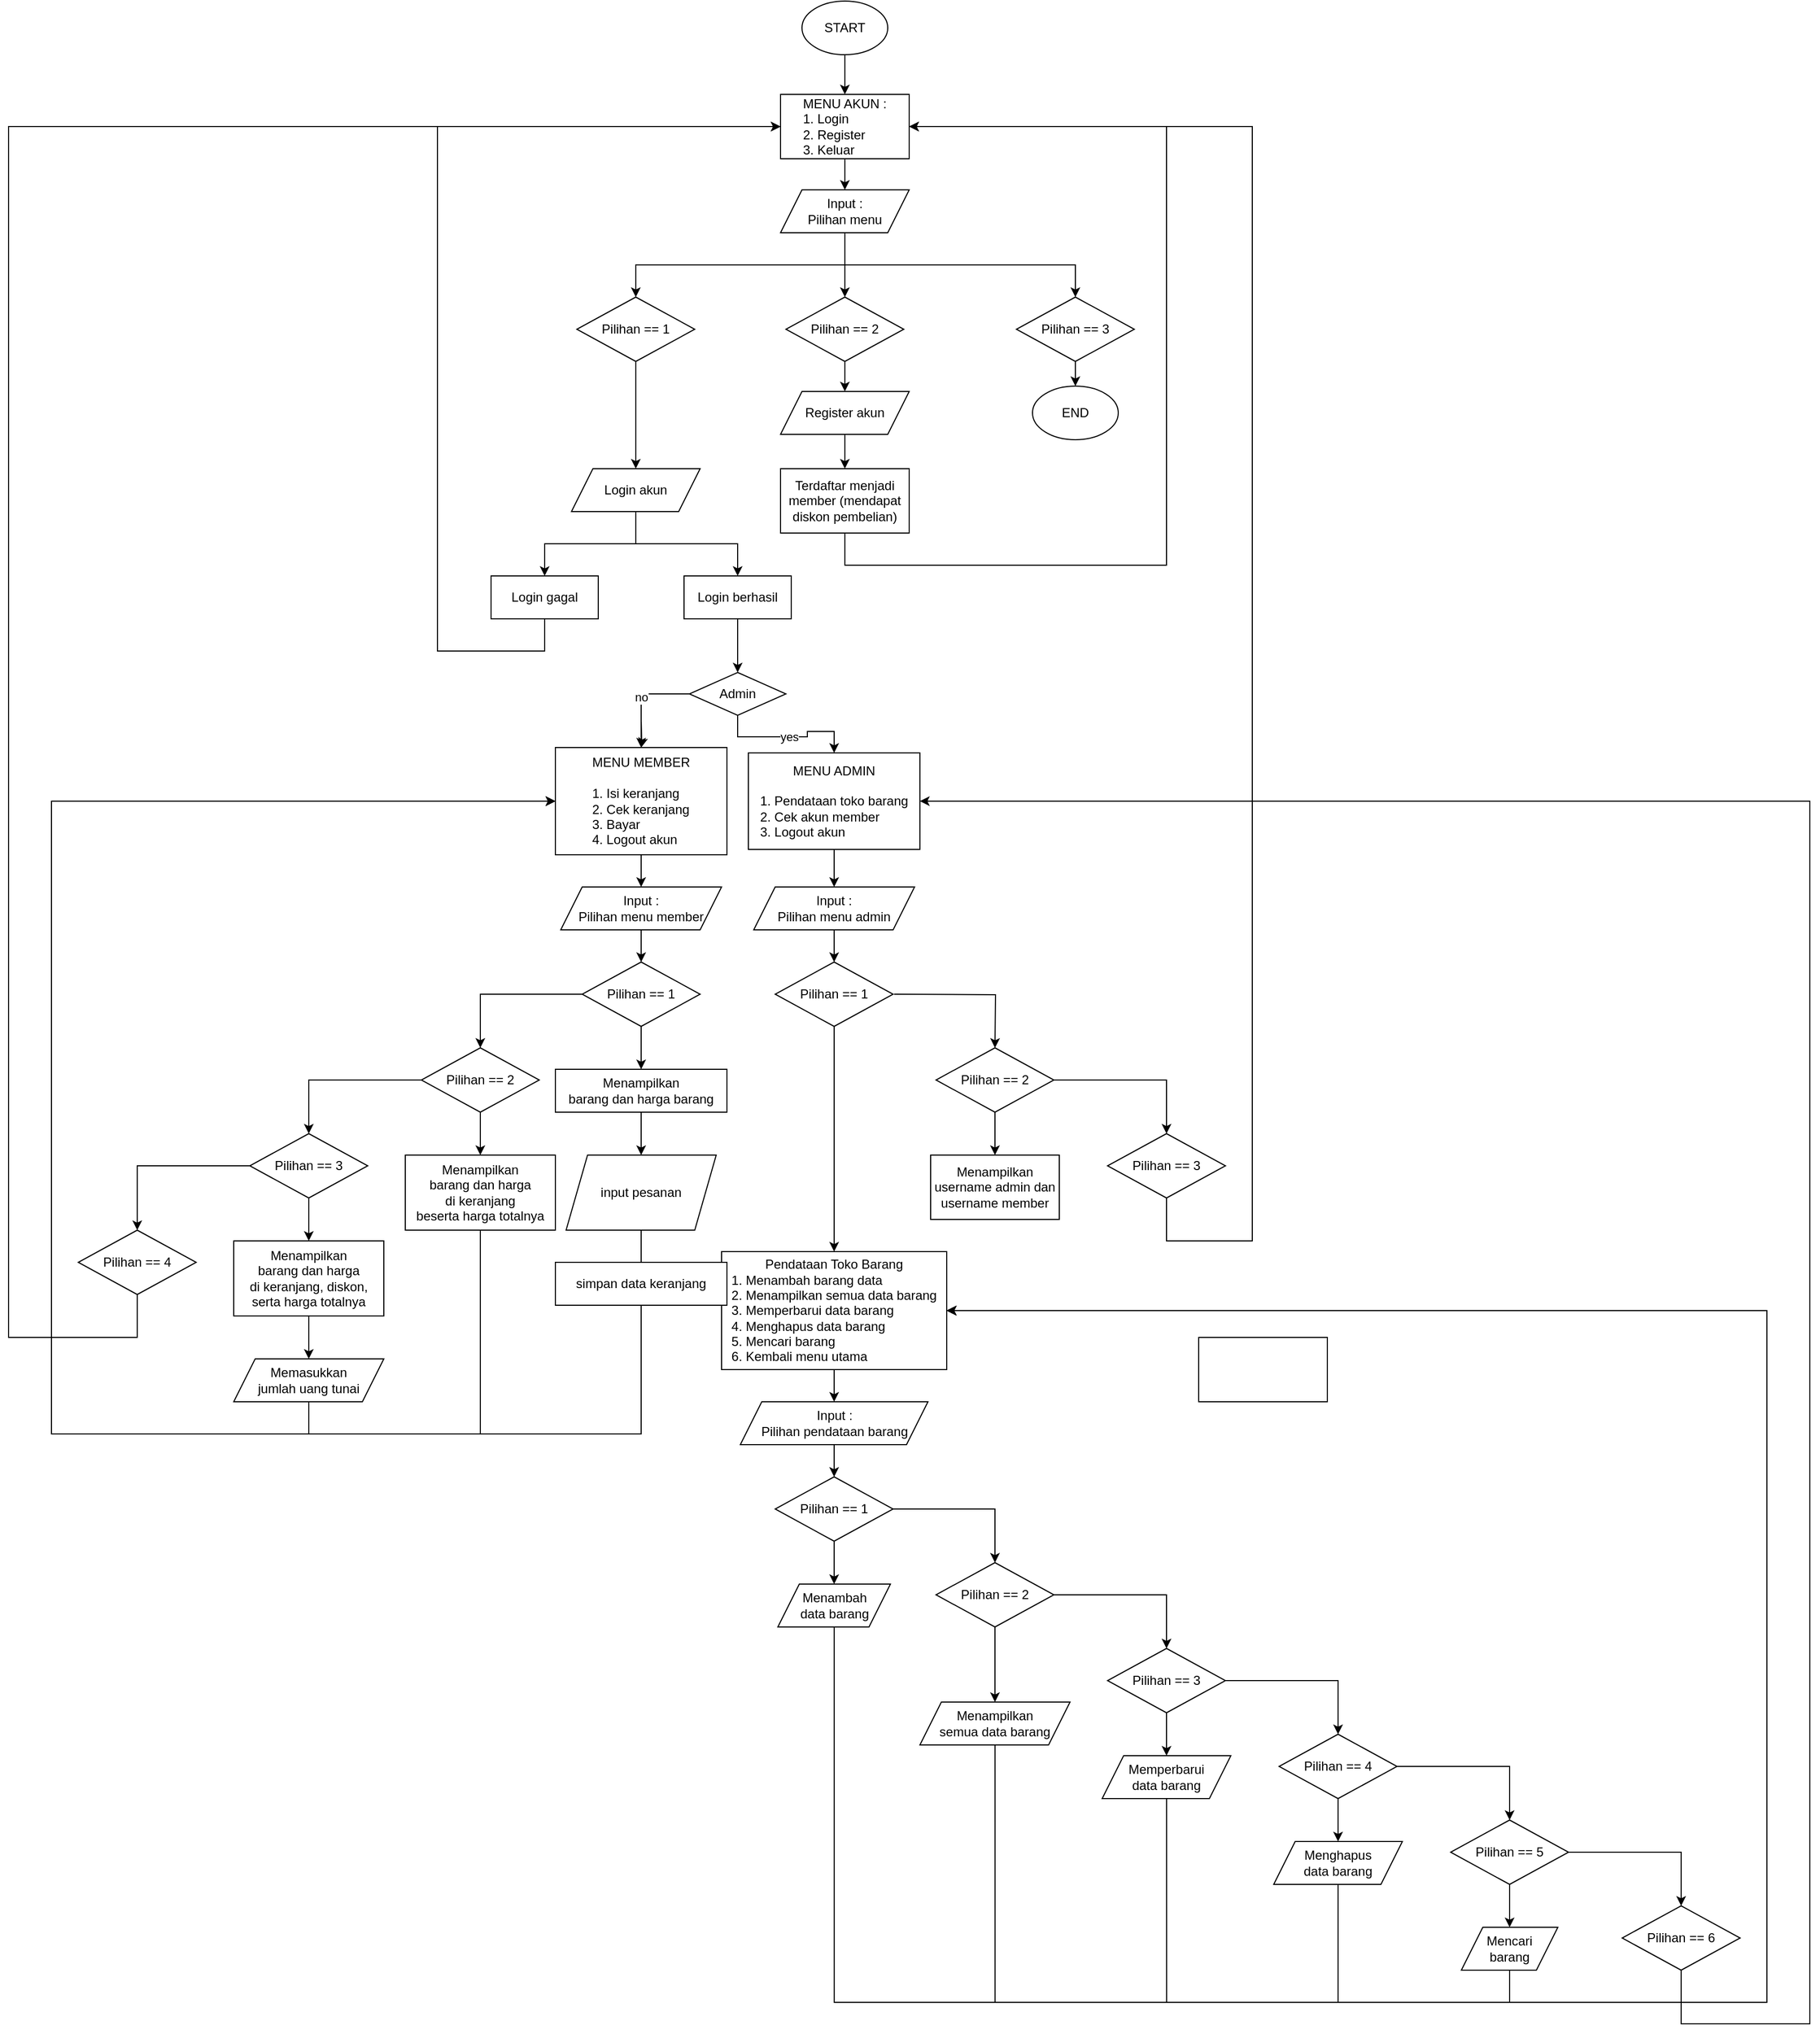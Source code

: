 <mxfile version="22.0.3" type="device" pages="3">
  <diagram name="Page-1" id="f-7J6mhYz3rcMPR04nk1">
    <mxGraphModel dx="2066" dy="712" grid="1" gridSize="10" guides="1" tooltips="1" connect="1" arrows="1" fold="1" page="1" pageScale="1" pageWidth="850" pageHeight="1100" math="0" shadow="0">
      <root>
        <mxCell id="0" />
        <mxCell id="1" parent="0" />
        <mxCell id="W7QmkEhapom0litP195f-4" style="edgeStyle=orthogonalEdgeStyle;rounded=0;orthogonalLoop=1;jettySize=auto;html=1;entryX=0.5;entryY=0;entryDx=0;entryDy=0;" parent="1" source="W7QmkEhapom0litP195f-2" target="W7QmkEhapom0litP195f-3" edge="1">
          <mxGeometry relative="1" as="geometry" />
        </mxCell>
        <mxCell id="W7QmkEhapom0litP195f-2" value="START" style="ellipse;whiteSpace=wrap;html=1;" parent="1" vertex="1">
          <mxGeometry x="380" y="34" width="80" height="50" as="geometry" />
        </mxCell>
        <mxCell id="W7QmkEhapom0litP195f-6" value="" style="edgeStyle=orthogonalEdgeStyle;rounded=0;orthogonalLoop=1;jettySize=auto;html=1;" parent="1" source="W7QmkEhapom0litP195f-3" target="W7QmkEhapom0litP195f-5" edge="1">
          <mxGeometry relative="1" as="geometry" />
        </mxCell>
        <mxCell id="W7QmkEhapom0litP195f-3" value="&lt;div style=&quot;text-align: left;&quot;&gt;&lt;span style=&quot;background-color: initial;&quot;&gt;MENU AKUN :&lt;/span&gt;&lt;/div&gt;&lt;div style=&quot;text-align: left;&quot;&gt;&lt;span style=&quot;background-color: initial;&quot;&gt;1. Login&lt;/span&gt;&lt;/div&gt;&lt;div style=&quot;text-align: left;&quot;&gt;&lt;span style=&quot;background-color: initial;&quot;&gt;2. Register&lt;/span&gt;&lt;/div&gt;&lt;div style=&quot;text-align: left;&quot;&gt;&lt;span style=&quot;background-color: initial;&quot;&gt;3. Keluar&lt;/span&gt;&lt;/div&gt;" style="rounded=0;whiteSpace=wrap;html=1;" parent="1" vertex="1">
          <mxGeometry x="360" y="121" width="120" height="60" as="geometry" />
        </mxCell>
        <mxCell id="W7QmkEhapom0litP195f-11" style="edgeStyle=orthogonalEdgeStyle;rounded=0;orthogonalLoop=1;jettySize=auto;html=1;" parent="1" source="W7QmkEhapom0litP195f-5" target="W7QmkEhapom0litP195f-7" edge="1">
          <mxGeometry relative="1" as="geometry">
            <Array as="points">
              <mxPoint x="420" y="280" />
              <mxPoint x="225" y="280" />
            </Array>
          </mxGeometry>
        </mxCell>
        <mxCell id="W7QmkEhapom0litP195f-75" style="edgeStyle=orthogonalEdgeStyle;rounded=0;orthogonalLoop=1;jettySize=auto;html=1;entryX=0.5;entryY=0;entryDx=0;entryDy=0;" parent="1" source="W7QmkEhapom0litP195f-5" target="W7QmkEhapom0litP195f-8" edge="1">
          <mxGeometry relative="1" as="geometry">
            <Array as="points">
              <mxPoint x="420" y="280" />
              <mxPoint x="635" y="280" />
            </Array>
          </mxGeometry>
        </mxCell>
        <mxCell id="dRb7g3J8Dq7e4_GUnEJl-1" style="edgeStyle=orthogonalEdgeStyle;rounded=0;orthogonalLoop=1;jettySize=auto;html=1;entryX=0.5;entryY=0;entryDx=0;entryDy=0;" parent="1" source="W7QmkEhapom0litP195f-5" target="W7QmkEhapom0litP195f-9" edge="1">
          <mxGeometry relative="1" as="geometry" />
        </mxCell>
        <mxCell id="W7QmkEhapom0litP195f-5" value="Input :&lt;br&gt;Pilihan menu" style="shape=parallelogram;perimeter=parallelogramPerimeter;whiteSpace=wrap;html=1;fixedSize=1;" parent="1" vertex="1">
          <mxGeometry x="360" y="210" width="120" height="40" as="geometry" />
        </mxCell>
        <mxCell id="W7QmkEhapom0litP195f-20" value="" style="edgeStyle=orthogonalEdgeStyle;rounded=0;orthogonalLoop=1;jettySize=auto;html=1;" parent="1" source="W7QmkEhapom0litP195f-7" target="W7QmkEhapom0litP195f-19" edge="1">
          <mxGeometry relative="1" as="geometry" />
        </mxCell>
        <mxCell id="W7QmkEhapom0litP195f-7" value="Pilihan == 1" style="rhombus;whiteSpace=wrap;html=1;" parent="1" vertex="1">
          <mxGeometry x="170" y="310" width="110" height="60" as="geometry" />
        </mxCell>
        <mxCell id="W7QmkEhapom0litP195f-14" value="" style="edgeStyle=orthogonalEdgeStyle;rounded=0;orthogonalLoop=1;jettySize=auto;html=1;" parent="1" source="W7QmkEhapom0litP195f-8" target="W7QmkEhapom0litP195f-13" edge="1">
          <mxGeometry relative="1" as="geometry" />
        </mxCell>
        <mxCell id="W7QmkEhapom0litP195f-8" value="Pilihan == 3" style="rhombus;whiteSpace=wrap;html=1;" parent="1" vertex="1">
          <mxGeometry x="580" y="310" width="110" height="60" as="geometry" />
        </mxCell>
        <mxCell id="W7QmkEhapom0litP195f-17" value="" style="edgeStyle=orthogonalEdgeStyle;rounded=0;orthogonalLoop=1;jettySize=auto;html=1;" parent="1" source="W7QmkEhapom0litP195f-9" target="W7QmkEhapom0litP195f-16" edge="1">
          <mxGeometry relative="1" as="geometry" />
        </mxCell>
        <mxCell id="W7QmkEhapom0litP195f-9" value="Pilihan == 2" style="rhombus;whiteSpace=wrap;html=1;" parent="1" vertex="1">
          <mxGeometry x="365" y="310" width="110" height="60" as="geometry" />
        </mxCell>
        <mxCell id="W7QmkEhapom0litP195f-13" value="END" style="ellipse;whiteSpace=wrap;html=1;" parent="1" vertex="1">
          <mxGeometry x="595" y="393" width="80" height="50" as="geometry" />
        </mxCell>
        <mxCell id="W7QmkEhapom0litP195f-41" value="" style="edgeStyle=orthogonalEdgeStyle;rounded=0;orthogonalLoop=1;jettySize=auto;html=1;" parent="1" source="W7QmkEhapom0litP195f-16" target="W7QmkEhapom0litP195f-40" edge="1">
          <mxGeometry relative="1" as="geometry" />
        </mxCell>
        <mxCell id="W7QmkEhapom0litP195f-16" value="Register akun" style="shape=parallelogram;perimeter=parallelogramPerimeter;whiteSpace=wrap;html=1;fixedSize=1;" parent="1" vertex="1">
          <mxGeometry x="360" y="398" width="120" height="40" as="geometry" />
        </mxCell>
        <mxCell id="W7QmkEhapom0litP195f-43" style="edgeStyle=orthogonalEdgeStyle;rounded=0;orthogonalLoop=1;jettySize=auto;html=1;" parent="1" source="W7QmkEhapom0litP195f-19" target="W7QmkEhapom0litP195f-21" edge="1">
          <mxGeometry relative="1" as="geometry" />
        </mxCell>
        <mxCell id="W7QmkEhapom0litP195f-44" style="edgeStyle=orthogonalEdgeStyle;rounded=0;orthogonalLoop=1;jettySize=auto;html=1;" parent="1" source="W7QmkEhapom0litP195f-19" target="W7QmkEhapom0litP195f-22" edge="1">
          <mxGeometry relative="1" as="geometry" />
        </mxCell>
        <mxCell id="W7QmkEhapom0litP195f-19" value="Login akun" style="shape=parallelogram;perimeter=parallelogramPerimeter;whiteSpace=wrap;html=1;fixedSize=1;" parent="1" vertex="1">
          <mxGeometry x="165" y="470" width="120" height="40" as="geometry" />
        </mxCell>
        <mxCell id="W7QmkEhapom0litP195f-25" style="edgeStyle=orthogonalEdgeStyle;rounded=0;orthogonalLoop=1;jettySize=auto;html=1;entryX=0;entryY=0.5;entryDx=0;entryDy=0;" parent="1" source="W7QmkEhapom0litP195f-21" target="W7QmkEhapom0litP195f-3" edge="1">
          <mxGeometry relative="1" as="geometry">
            <Array as="points">
              <mxPoint x="140" y="640" />
              <mxPoint x="40" y="640" />
              <mxPoint x="40" y="151" />
            </Array>
          </mxGeometry>
        </mxCell>
        <mxCell id="W7QmkEhapom0litP195f-21" value="Login gagal" style="rounded=0;whiteSpace=wrap;html=1;" parent="1" vertex="1">
          <mxGeometry x="90" y="570" width="100" height="40" as="geometry" />
        </mxCell>
        <mxCell id="W7QmkEhapom0litP195f-46" style="edgeStyle=orthogonalEdgeStyle;rounded=0;orthogonalLoop=1;jettySize=auto;html=1;entryX=0.5;entryY=0;entryDx=0;entryDy=0;" parent="1" source="W7QmkEhapom0litP195f-22" target="W7QmkEhapom0litP195f-29" edge="1">
          <mxGeometry relative="1" as="geometry" />
        </mxCell>
        <mxCell id="W7QmkEhapom0litP195f-22" value="Login berhasil" style="rounded=0;whiteSpace=wrap;html=1;" parent="1" vertex="1">
          <mxGeometry x="270" y="570" width="100" height="40" as="geometry" />
        </mxCell>
        <mxCell id="W7QmkEhapom0litP195f-37" value="" style="edgeStyle=orthogonalEdgeStyle;rounded=0;orthogonalLoop=1;jettySize=auto;html=1;" parent="1" target="W7QmkEhapom0litP195f-36" edge="1">
          <mxGeometry relative="1" as="geometry">
            <mxPoint x="230.067" y="705.97" as="sourcePoint" />
          </mxGeometry>
        </mxCell>
        <mxCell id="W7QmkEhapom0litP195f-35" value="yes" style="edgeStyle=orthogonalEdgeStyle;rounded=0;orthogonalLoop=1;jettySize=auto;html=1;" parent="1" source="W7QmkEhapom0litP195f-29" target="W7QmkEhapom0litP195f-32" edge="1">
          <mxGeometry relative="1" as="geometry" />
        </mxCell>
        <mxCell id="8TwPH4eCaJOrYYqeKBdR-1" value="no" style="edgeStyle=orthogonalEdgeStyle;rounded=0;orthogonalLoop=1;jettySize=auto;html=1;exitX=0;exitY=0.5;exitDx=0;exitDy=0;entryX=0.5;entryY=0;entryDx=0;entryDy=0;" edge="1" parent="1" source="W7QmkEhapom0litP195f-29" target="W7QmkEhapom0litP195f-36">
          <mxGeometry relative="1" as="geometry" />
        </mxCell>
        <mxCell id="W7QmkEhapom0litP195f-29" value="Admin" style="rhombus;whiteSpace=wrap;html=1;" parent="1" vertex="1">
          <mxGeometry x="275" y="660" width="90" height="40" as="geometry" />
        </mxCell>
        <mxCell id="W7QmkEhapom0litP195f-50" value="" style="edgeStyle=orthogonalEdgeStyle;rounded=0;orthogonalLoop=1;jettySize=auto;html=1;" parent="1" source="W7QmkEhapom0litP195f-32" target="W7QmkEhapom0litP195f-49" edge="1">
          <mxGeometry relative="1" as="geometry" />
        </mxCell>
        <mxCell id="W7QmkEhapom0litP195f-32" value="&lt;div style=&quot;&quot;&gt;&lt;span style=&quot;background-color: initial;&quot;&gt;MENU ADMIN&lt;/span&gt;&lt;/div&gt;&lt;div style=&quot;&quot;&gt;&lt;span style=&quot;background-color: initial;&quot;&gt;&lt;br&gt;&lt;/span&gt;&lt;/div&gt;&lt;div style=&quot;text-align: left;&quot;&gt;&lt;span style=&quot;background-color: initial;&quot;&gt;1. Pendataan toko barang&lt;/span&gt;&lt;/div&gt;&lt;div style=&quot;text-align: left;&quot;&gt;&lt;span style=&quot;background-color: initial;&quot;&gt;2. Cek akun member&lt;/span&gt;&lt;/div&gt;&lt;div style=&quot;text-align: left;&quot;&gt;&lt;span style=&quot;background-color: initial;&quot;&gt;3. Logout akun&lt;/span&gt;&lt;/div&gt;" style="rounded=0;whiteSpace=wrap;html=1;align=center;" parent="1" vertex="1">
          <mxGeometry x="330" y="735" width="160" height="90" as="geometry" />
        </mxCell>
        <mxCell id="W7QmkEhapom0litP195f-52" value="" style="edgeStyle=orthogonalEdgeStyle;rounded=0;orthogonalLoop=1;jettySize=auto;html=1;" parent="1" source="W7QmkEhapom0litP195f-36" target="W7QmkEhapom0litP195f-51" edge="1">
          <mxGeometry relative="1" as="geometry" />
        </mxCell>
        <mxCell id="W7QmkEhapom0litP195f-36" value="&lt;div style=&quot;&quot;&gt;&lt;span style=&quot;background-color: initial;&quot;&gt;MENU MEMBER&lt;/span&gt;&lt;/div&gt;&lt;div style=&quot;&quot;&gt;&lt;span style=&quot;background-color: initial;&quot;&gt;&lt;br&gt;&lt;/span&gt;&lt;/div&gt;&lt;div style=&quot;text-align: left;&quot;&gt;&lt;span style=&quot;background-color: initial;&quot;&gt;1. Isi keranjang&lt;/span&gt;&lt;/div&gt;&lt;div style=&quot;text-align: left;&quot;&gt;&lt;span style=&quot;background-color: initial;&quot;&gt;2. Cek keranjang&lt;/span&gt;&lt;/div&gt;&lt;div style=&quot;text-align: left;&quot;&gt;&lt;span style=&quot;background-color: initial;&quot;&gt;3. Bayar&lt;/span&gt;&lt;/div&gt;&lt;div style=&quot;text-align: left;&quot;&gt;&lt;span style=&quot;background-color: initial;&quot;&gt;4. Logout akun&lt;/span&gt;&lt;/div&gt;" style="rounded=0;whiteSpace=wrap;html=1;align=center;" parent="1" vertex="1">
          <mxGeometry x="150" y="730" width="160" height="100" as="geometry" />
        </mxCell>
        <mxCell id="W7QmkEhapom0litP195f-42" style="edgeStyle=orthogonalEdgeStyle;rounded=0;orthogonalLoop=1;jettySize=auto;html=1;entryX=1;entryY=0.5;entryDx=0;entryDy=0;" parent="1" source="W7QmkEhapom0litP195f-40" target="W7QmkEhapom0litP195f-3" edge="1">
          <mxGeometry relative="1" as="geometry">
            <Array as="points">
              <mxPoint x="420" y="560" />
              <mxPoint x="720" y="560" />
              <mxPoint x="720" y="151" />
            </Array>
          </mxGeometry>
        </mxCell>
        <mxCell id="W7QmkEhapom0litP195f-40" value="Terdaftar menjadi member (mendapat diskon pembelian)" style="whiteSpace=wrap;html=1;" parent="1" vertex="1">
          <mxGeometry x="360" y="470" width="120" height="60" as="geometry" />
        </mxCell>
        <mxCell id="W7QmkEhapom0litP195f-58" value="" style="edgeStyle=orthogonalEdgeStyle;rounded=0;orthogonalLoop=1;jettySize=auto;html=1;" parent="1" source="W7QmkEhapom0litP195f-49" target="W7QmkEhapom0litP195f-57" edge="1">
          <mxGeometry relative="1" as="geometry" />
        </mxCell>
        <mxCell id="W7QmkEhapom0litP195f-49" value="Input :&lt;br&gt;Pilihan menu admin" style="shape=parallelogram;perimeter=parallelogramPerimeter;whiteSpace=wrap;html=1;fixedSize=1;" parent="1" vertex="1">
          <mxGeometry x="335" y="860" width="150" height="40" as="geometry" />
        </mxCell>
        <mxCell id="W7QmkEhapom0litP195f-60" value="" style="edgeStyle=orthogonalEdgeStyle;rounded=0;orthogonalLoop=1;jettySize=auto;html=1;" parent="1" source="W7QmkEhapom0litP195f-51" target="W7QmkEhapom0litP195f-59" edge="1">
          <mxGeometry relative="1" as="geometry" />
        </mxCell>
        <mxCell id="W7QmkEhapom0litP195f-51" value="Input :&lt;br&gt;Pilihan menu member" style="shape=parallelogram;perimeter=parallelogramPerimeter;whiteSpace=wrap;html=1;fixedSize=1;" parent="1" vertex="1">
          <mxGeometry x="155" y="860" width="150" height="40" as="geometry" />
        </mxCell>
        <mxCell id="W7QmkEhapom0litP195f-62" style="edgeStyle=orthogonalEdgeStyle;rounded=0;orthogonalLoop=1;jettySize=auto;html=1;entryX=0.5;entryY=0;entryDx=0;entryDy=0;" parent="1" edge="1">
          <mxGeometry relative="1" as="geometry">
            <mxPoint x="465.986" y="960.008" as="sourcePoint" />
            <mxPoint x="560" y="1010" as="targetPoint" />
          </mxGeometry>
        </mxCell>
        <mxCell id="W7QmkEhapom0litP195f-78" style="edgeStyle=orthogonalEdgeStyle;rounded=0;orthogonalLoop=1;jettySize=auto;html=1;entryX=0.5;entryY=0;entryDx=0;entryDy=0;" parent="1" source="W7QmkEhapom0litP195f-57" target="W7QmkEhapom0litP195f-77" edge="1">
          <mxGeometry relative="1" as="geometry" />
        </mxCell>
        <mxCell id="W7QmkEhapom0litP195f-57" value="Pilihan == 1" style="rhombus;whiteSpace=wrap;html=1;" parent="1" vertex="1">
          <mxGeometry x="355" y="930" width="110" height="60" as="geometry" />
        </mxCell>
        <mxCell id="W7QmkEhapom0litP195f-66" style="edgeStyle=orthogonalEdgeStyle;rounded=0;orthogonalLoop=1;jettySize=auto;html=1;entryX=0.5;entryY=0;entryDx=0;entryDy=0;" parent="1" source="W7QmkEhapom0litP195f-59" target="W7QmkEhapom0litP195f-65" edge="1">
          <mxGeometry relative="1" as="geometry" />
        </mxCell>
        <mxCell id="W7QmkEhapom0litP195f-118" style="edgeStyle=orthogonalEdgeStyle;rounded=0;orthogonalLoop=1;jettySize=auto;html=1;" parent="1" source="W7QmkEhapom0litP195f-59" target="W7QmkEhapom0litP195f-117" edge="1">
          <mxGeometry relative="1" as="geometry" />
        </mxCell>
        <mxCell id="W7QmkEhapom0litP195f-59" value="Pilihan == 1" style="rhombus;whiteSpace=wrap;html=1;" parent="1" vertex="1">
          <mxGeometry x="175" y="930" width="110" height="60" as="geometry" />
        </mxCell>
        <mxCell id="W7QmkEhapom0litP195f-64" style="edgeStyle=orthogonalEdgeStyle;rounded=0;orthogonalLoop=1;jettySize=auto;html=1;entryX=0.5;entryY=0;entryDx=0;entryDy=0;" parent="1" source="W7QmkEhapom0litP195f-61" target="W7QmkEhapom0litP195f-63" edge="1">
          <mxGeometry relative="1" as="geometry" />
        </mxCell>
        <mxCell id="W7QmkEhapom0litP195f-82" value="" style="edgeStyle=orthogonalEdgeStyle;rounded=0;orthogonalLoop=1;jettySize=auto;html=1;" parent="1" source="W7QmkEhapom0litP195f-61" target="W7QmkEhapom0litP195f-81" edge="1">
          <mxGeometry relative="1" as="geometry" />
        </mxCell>
        <mxCell id="W7QmkEhapom0litP195f-61" value="Pilihan == 2" style="rhombus;whiteSpace=wrap;html=1;" parent="1" vertex="1">
          <mxGeometry x="505" y="1010" width="110" height="60" as="geometry" />
        </mxCell>
        <mxCell id="W7QmkEhapom0litP195f-73" style="edgeStyle=orthogonalEdgeStyle;rounded=0;orthogonalLoop=1;jettySize=auto;html=1;entryX=1;entryY=0.5;entryDx=0;entryDy=0;" parent="1" source="W7QmkEhapom0litP195f-63" target="W7QmkEhapom0litP195f-3" edge="1">
          <mxGeometry relative="1" as="geometry">
            <Array as="points">
              <mxPoint x="720" y="1190" />
              <mxPoint x="800" y="1190" />
              <mxPoint x="800" y="151" />
            </Array>
          </mxGeometry>
        </mxCell>
        <mxCell id="W7QmkEhapom0litP195f-63" value="Pilihan == 3" style="rhombus;whiteSpace=wrap;html=1;" parent="1" vertex="1">
          <mxGeometry x="665" y="1090" width="110" height="60" as="geometry" />
        </mxCell>
        <mxCell id="W7QmkEhapom0litP195f-68" style="edgeStyle=orthogonalEdgeStyle;rounded=0;orthogonalLoop=1;jettySize=auto;html=1;entryX=0.5;entryY=0;entryDx=0;entryDy=0;" parent="1" source="W7QmkEhapom0litP195f-65" target="W7QmkEhapom0litP195f-67" edge="1">
          <mxGeometry relative="1" as="geometry" />
        </mxCell>
        <mxCell id="W7QmkEhapom0litP195f-122" value="" style="edgeStyle=orthogonalEdgeStyle;rounded=0;orthogonalLoop=1;jettySize=auto;html=1;" parent="1" source="W7QmkEhapom0litP195f-65" target="W7QmkEhapom0litP195f-121" edge="1">
          <mxGeometry relative="1" as="geometry" />
        </mxCell>
        <mxCell id="W7QmkEhapom0litP195f-65" value="Pilihan == 2" style="rhombus;whiteSpace=wrap;html=1;" parent="1" vertex="1">
          <mxGeometry x="25" y="1010" width="110" height="60" as="geometry" />
        </mxCell>
        <mxCell id="W7QmkEhapom0litP195f-70" style="edgeStyle=orthogonalEdgeStyle;rounded=0;orthogonalLoop=1;jettySize=auto;html=1;entryX=0.5;entryY=0;entryDx=0;entryDy=0;" parent="1" source="W7QmkEhapom0litP195f-67" target="W7QmkEhapom0litP195f-69" edge="1">
          <mxGeometry relative="1" as="geometry" />
        </mxCell>
        <mxCell id="W7QmkEhapom0litP195f-126" style="edgeStyle=orthogonalEdgeStyle;rounded=0;orthogonalLoop=1;jettySize=auto;html=1;entryX=0.5;entryY=0;entryDx=0;entryDy=0;" parent="1" source="W7QmkEhapom0litP195f-67" target="W7QmkEhapom0litP195f-125" edge="1">
          <mxGeometry relative="1" as="geometry" />
        </mxCell>
        <mxCell id="W7QmkEhapom0litP195f-67" value="Pilihan == 3" style="rhombus;whiteSpace=wrap;html=1;" parent="1" vertex="1">
          <mxGeometry x="-135" y="1090" width="110" height="60" as="geometry" />
        </mxCell>
        <mxCell id="W7QmkEhapom0litP195f-71" style="edgeStyle=orthogonalEdgeStyle;rounded=0;orthogonalLoop=1;jettySize=auto;html=1;entryX=0;entryY=0.5;entryDx=0;entryDy=0;" parent="1" source="W7QmkEhapom0litP195f-69" target="W7QmkEhapom0litP195f-3" edge="1">
          <mxGeometry relative="1" as="geometry">
            <Array as="points">
              <mxPoint x="-240" y="1280" />
              <mxPoint x="-360" y="1280" />
              <mxPoint x="-360" y="151" />
            </Array>
          </mxGeometry>
        </mxCell>
        <mxCell id="W7QmkEhapom0litP195f-69" value="Pilihan == 4" style="rhombus;whiteSpace=wrap;html=1;" parent="1" vertex="1">
          <mxGeometry x="-295" y="1180" width="110" height="60" as="geometry" />
        </mxCell>
        <mxCell id="W7QmkEhapom0litP195f-80" value="" style="edgeStyle=orthogonalEdgeStyle;rounded=0;orthogonalLoop=1;jettySize=auto;html=1;" parent="1" source="W7QmkEhapom0litP195f-77" target="W7QmkEhapom0litP195f-79" edge="1">
          <mxGeometry relative="1" as="geometry" />
        </mxCell>
        <mxCell id="W7QmkEhapom0litP195f-77" value="&lt;div style=&quot;&quot;&gt;Pendataan Toko Barang&lt;/div&gt;&lt;div style=&quot;text-align: left;&quot;&gt;1. Menambah barang data&lt;/div&gt;&lt;div style=&quot;text-align: left;&quot;&gt;2. Menampilkan semua data barang&lt;/div&gt;&lt;div style=&quot;text-align: left;&quot;&gt;3. Memperbarui data barang&lt;/div&gt;&lt;div style=&quot;text-align: left;&quot;&gt;4. Menghapus data barang&lt;/div&gt;&lt;div style=&quot;text-align: left;&quot;&gt;5. Mencari barang&lt;/div&gt;&lt;div style=&quot;text-align: left;&quot;&gt;6. Kembali menu utama&lt;/div&gt;" style="rounded=0;whiteSpace=wrap;html=1;align=center;" parent="1" vertex="1">
          <mxGeometry x="305" y="1200" width="210" height="110" as="geometry" />
        </mxCell>
        <mxCell id="W7QmkEhapom0litP195f-84" value="" style="edgeStyle=orthogonalEdgeStyle;rounded=0;orthogonalLoop=1;jettySize=auto;html=1;" parent="1" source="W7QmkEhapom0litP195f-79" target="W7QmkEhapom0litP195f-83" edge="1">
          <mxGeometry relative="1" as="geometry" />
        </mxCell>
        <mxCell id="W7QmkEhapom0litP195f-79" value="Input :&lt;br&gt;Pilihan pendataan barang" style="shape=parallelogram;perimeter=parallelogramPerimeter;whiteSpace=wrap;html=1;fixedSize=1;rounded=0;" parent="1" vertex="1">
          <mxGeometry x="322.5" y="1340" width="175" height="40" as="geometry" />
        </mxCell>
        <mxCell id="W7QmkEhapom0litP195f-81" value="Menampilkan username admin dan username member" style="whiteSpace=wrap;html=1;" parent="1" vertex="1">
          <mxGeometry x="500" y="1110" width="120" height="60" as="geometry" />
        </mxCell>
        <mxCell id="W7QmkEhapom0litP195f-97" style="edgeStyle=orthogonalEdgeStyle;rounded=0;orthogonalLoop=1;jettySize=auto;html=1;entryX=0.5;entryY=0;entryDx=0;entryDy=0;" parent="1" source="W7QmkEhapom0litP195f-83" target="W7QmkEhapom0litP195f-85" edge="1">
          <mxGeometry relative="1" as="geometry" />
        </mxCell>
        <mxCell id="W7QmkEhapom0litP195f-136" value="" style="edgeStyle=orthogonalEdgeStyle;rounded=0;orthogonalLoop=1;jettySize=auto;html=1;" parent="1" source="W7QmkEhapom0litP195f-83" target="W7QmkEhapom0litP195f-135" edge="1">
          <mxGeometry relative="1" as="geometry" />
        </mxCell>
        <mxCell id="W7QmkEhapom0litP195f-83" value="Pilihan == 1" style="rhombus;whiteSpace=wrap;html=1;" parent="1" vertex="1">
          <mxGeometry x="355" y="1410" width="110" height="60" as="geometry" />
        </mxCell>
        <mxCell id="W7QmkEhapom0litP195f-98" style="edgeStyle=orthogonalEdgeStyle;rounded=0;orthogonalLoop=1;jettySize=auto;html=1;entryX=0.5;entryY=0;entryDx=0;entryDy=0;" parent="1" source="W7QmkEhapom0litP195f-85" target="W7QmkEhapom0litP195f-86" edge="1">
          <mxGeometry relative="1" as="geometry" />
        </mxCell>
        <mxCell id="W7QmkEhapom0litP195f-139" value="" style="edgeStyle=orthogonalEdgeStyle;rounded=0;orthogonalLoop=1;jettySize=auto;html=1;" parent="1" source="W7QmkEhapom0litP195f-85" target="W7QmkEhapom0litP195f-138" edge="1">
          <mxGeometry relative="1" as="geometry" />
        </mxCell>
        <mxCell id="W7QmkEhapom0litP195f-85" value="Pilihan == 2" style="rhombus;whiteSpace=wrap;html=1;" parent="1" vertex="1">
          <mxGeometry x="505" y="1490" width="110" height="60" as="geometry" />
        </mxCell>
        <mxCell id="W7QmkEhapom0litP195f-99" style="edgeStyle=orthogonalEdgeStyle;rounded=0;orthogonalLoop=1;jettySize=auto;html=1;entryX=0.5;entryY=0;entryDx=0;entryDy=0;" parent="1" source="W7QmkEhapom0litP195f-86" target="W7QmkEhapom0litP195f-87" edge="1">
          <mxGeometry relative="1" as="geometry" />
        </mxCell>
        <mxCell id="W7QmkEhapom0litP195f-145" value="" style="edgeStyle=orthogonalEdgeStyle;rounded=0;orthogonalLoop=1;jettySize=auto;html=1;" parent="1" source="W7QmkEhapom0litP195f-86" target="W7QmkEhapom0litP195f-144" edge="1">
          <mxGeometry relative="1" as="geometry" />
        </mxCell>
        <mxCell id="W7QmkEhapom0litP195f-86" value="Pilihan == 3" style="rhombus;whiteSpace=wrap;html=1;" parent="1" vertex="1">
          <mxGeometry x="665" y="1570" width="110" height="60" as="geometry" />
        </mxCell>
        <mxCell id="W7QmkEhapom0litP195f-100" style="edgeStyle=orthogonalEdgeStyle;rounded=0;orthogonalLoop=1;jettySize=auto;html=1;entryX=0.5;entryY=0;entryDx=0;entryDy=0;" parent="1" source="W7QmkEhapom0litP195f-87" target="W7QmkEhapom0litP195f-88" edge="1">
          <mxGeometry relative="1" as="geometry" />
        </mxCell>
        <mxCell id="W7QmkEhapom0litP195f-147" value="" style="edgeStyle=orthogonalEdgeStyle;rounded=0;orthogonalLoop=1;jettySize=auto;html=1;" parent="1" source="W7QmkEhapom0litP195f-87" target="W7QmkEhapom0litP195f-146" edge="1">
          <mxGeometry relative="1" as="geometry" />
        </mxCell>
        <mxCell id="W7QmkEhapom0litP195f-87" value="Pilihan == 4" style="rhombus;whiteSpace=wrap;html=1;" parent="1" vertex="1">
          <mxGeometry x="825" y="1650" width="110" height="60" as="geometry" />
        </mxCell>
        <mxCell id="W7QmkEhapom0litP195f-101" style="edgeStyle=orthogonalEdgeStyle;rounded=0;orthogonalLoop=1;jettySize=auto;html=1;entryX=0.5;entryY=0;entryDx=0;entryDy=0;" parent="1" source="W7QmkEhapom0litP195f-88" target="W7QmkEhapom0litP195f-89" edge="1">
          <mxGeometry relative="1" as="geometry" />
        </mxCell>
        <mxCell id="W7QmkEhapom0litP195f-149" value="" style="edgeStyle=orthogonalEdgeStyle;rounded=0;orthogonalLoop=1;jettySize=auto;html=1;" parent="1" source="W7QmkEhapom0litP195f-88" target="W7QmkEhapom0litP195f-148" edge="1">
          <mxGeometry relative="1" as="geometry" />
        </mxCell>
        <mxCell id="W7QmkEhapom0litP195f-88" value="Pilihan == 5" style="rhombus;whiteSpace=wrap;html=1;" parent="1" vertex="1">
          <mxGeometry x="985" y="1730" width="110" height="60" as="geometry" />
        </mxCell>
        <mxCell id="W7QmkEhapom0litP195f-90" style="edgeStyle=orthogonalEdgeStyle;rounded=0;orthogonalLoop=1;jettySize=auto;html=1;entryX=1;entryY=0.5;entryDx=0;entryDy=0;" parent="1" source="W7QmkEhapom0litP195f-89" target="W7QmkEhapom0litP195f-32" edge="1">
          <mxGeometry relative="1" as="geometry">
            <Array as="points">
              <mxPoint x="1200" y="1920" />
              <mxPoint x="1320" y="1920" />
              <mxPoint x="1320" y="780" />
            </Array>
          </mxGeometry>
        </mxCell>
        <mxCell id="W7QmkEhapom0litP195f-89" value="Pilihan == 6" style="rhombus;whiteSpace=wrap;html=1;" parent="1" vertex="1">
          <mxGeometry x="1145" y="1810" width="110" height="60" as="geometry" />
        </mxCell>
        <mxCell id="W7QmkEhapom0litP195f-110" style="edgeStyle=orthogonalEdgeStyle;rounded=0;orthogonalLoop=1;jettySize=auto;html=1;entryX=1;entryY=0.5;entryDx=0;entryDy=0;" parent="1" target="W7QmkEhapom0litP195f-77" edge="1">
          <mxGeometry relative="1" as="geometry">
            <mxPoint x="410.067" y="1550" as="sourcePoint" />
            <Array as="points">
              <mxPoint x="410" y="1900" />
              <mxPoint x="1280" y="1900" />
              <mxPoint x="1280" y="1255" />
            </Array>
          </mxGeometry>
        </mxCell>
        <mxCell id="W7QmkEhapom0litP195f-111" style="edgeStyle=orthogonalEdgeStyle;rounded=0;orthogonalLoop=1;jettySize=auto;html=1;entryX=1;entryY=0.5;entryDx=0;entryDy=0;" parent="1" target="W7QmkEhapom0litP195f-77" edge="1">
          <mxGeometry relative="1" as="geometry">
            <mxPoint x="560.067" y="1630" as="sourcePoint" />
            <Array as="points">
              <mxPoint x="560" y="1900" />
              <mxPoint x="1280" y="1900" />
              <mxPoint x="1280" y="1255" />
            </Array>
          </mxGeometry>
        </mxCell>
        <mxCell id="W7QmkEhapom0litP195f-112" style="edgeStyle=orthogonalEdgeStyle;rounded=0;orthogonalLoop=1;jettySize=auto;html=1;entryX=1;entryY=0.5;entryDx=0;entryDy=0;" parent="1" target="W7QmkEhapom0litP195f-77" edge="1">
          <mxGeometry relative="1" as="geometry">
            <mxPoint x="720.067" y="1710" as="sourcePoint" />
            <Array as="points">
              <mxPoint x="720" y="1900" />
              <mxPoint x="1280" y="1900" />
              <mxPoint x="1280" y="1255" />
            </Array>
          </mxGeometry>
        </mxCell>
        <mxCell id="W7QmkEhapom0litP195f-113" style="edgeStyle=orthogonalEdgeStyle;rounded=0;orthogonalLoop=1;jettySize=auto;html=1;entryX=1;entryY=0.5;entryDx=0;entryDy=0;" parent="1" target="W7QmkEhapom0litP195f-77" edge="1">
          <mxGeometry relative="1" as="geometry">
            <mxPoint x="880" y="1790" as="sourcePoint" />
            <Array as="points">
              <mxPoint x="880" y="1900" />
              <mxPoint x="1280" y="1900" />
              <mxPoint x="1280" y="1255" />
            </Array>
          </mxGeometry>
        </mxCell>
        <mxCell id="W7QmkEhapom0litP195f-114" style="edgeStyle=orthogonalEdgeStyle;rounded=0;orthogonalLoop=1;jettySize=auto;html=1;entryX=1;entryY=0.5;entryDx=0;entryDy=0;" parent="1" target="W7QmkEhapom0litP195f-77" edge="1">
          <mxGeometry relative="1" as="geometry">
            <mxPoint x="1040" y="1870" as="sourcePoint" />
            <Array as="points">
              <mxPoint x="1040" y="1900" />
              <mxPoint x="1280" y="1900" />
              <mxPoint x="1280" y="1255" />
            </Array>
          </mxGeometry>
        </mxCell>
        <mxCell id="W7QmkEhapom0litP195f-133" value="" style="edgeStyle=orthogonalEdgeStyle;rounded=0;orthogonalLoop=1;jettySize=auto;html=1;" parent="1" source="W7QmkEhapom0litP195f-117" target="W7QmkEhapom0litP195f-132" edge="1">
          <mxGeometry relative="1" as="geometry" />
        </mxCell>
        <mxCell id="W7QmkEhapom0litP195f-117" value="Menampilkan&lt;br&gt;barang dan harga barang" style="whiteSpace=wrap;html=1;" parent="1" vertex="1">
          <mxGeometry x="150" y="1030" width="160" height="40" as="geometry" />
        </mxCell>
        <mxCell id="W7QmkEhapom0litP195f-151" style="edgeStyle=orthogonalEdgeStyle;rounded=0;orthogonalLoop=1;jettySize=auto;html=1;entryX=0;entryY=0.5;entryDx=0;entryDy=0;" parent="1" source="W7QmkEhapom0litP195f-121" target="W7QmkEhapom0litP195f-36" edge="1">
          <mxGeometry relative="1" as="geometry">
            <Array as="points">
              <mxPoint x="80" y="1370" />
              <mxPoint x="-320" y="1370" />
              <mxPoint x="-320" y="780" />
            </Array>
          </mxGeometry>
        </mxCell>
        <mxCell id="W7QmkEhapom0litP195f-121" value="Menampilkan&lt;br&gt;barang dan harga&lt;br&gt;di keranjang &lt;br&gt;beserta harga totalnya" style="whiteSpace=wrap;html=1;" parent="1" vertex="1">
          <mxGeometry x="10" y="1110" width="140" height="70" as="geometry" />
        </mxCell>
        <mxCell id="W7QmkEhapom0litP195f-131" value="" style="edgeStyle=orthogonalEdgeStyle;rounded=0;orthogonalLoop=1;jettySize=auto;html=1;" parent="1" source="W7QmkEhapom0litP195f-125" target="W7QmkEhapom0litP195f-130" edge="1">
          <mxGeometry relative="1" as="geometry" />
        </mxCell>
        <mxCell id="W7QmkEhapom0litP195f-125" value="Menampilkan&lt;br&gt;barang dan harga&lt;br&gt;di keranjang, diskon, serta harga totalnya&lt;br&gt;" style="whiteSpace=wrap;html=1;" parent="1" vertex="1">
          <mxGeometry x="-150" y="1190" width="140" height="70" as="geometry" />
        </mxCell>
        <mxCell id="W7QmkEhapom0litP195f-150" style="edgeStyle=orthogonalEdgeStyle;rounded=0;orthogonalLoop=1;jettySize=auto;html=1;entryX=0;entryY=0.5;entryDx=0;entryDy=0;" parent="1" source="W7QmkEhapom0litP195f-130" target="W7QmkEhapom0litP195f-36" edge="1">
          <mxGeometry relative="1" as="geometry">
            <Array as="points">
              <mxPoint x="-80" y="1370" />
              <mxPoint x="-320" y="1370" />
              <mxPoint x="-320" y="780" />
            </Array>
          </mxGeometry>
        </mxCell>
        <mxCell id="W7QmkEhapom0litP195f-130" value="Memasukkan&lt;br&gt;jumlah uang tunai" style="shape=parallelogram;perimeter=parallelogramPerimeter;whiteSpace=wrap;html=1;fixedSize=1;" parent="1" vertex="1">
          <mxGeometry x="-150" y="1300" width="140" height="40" as="geometry" />
        </mxCell>
        <mxCell id="W7QmkEhapom0litP195f-152" style="edgeStyle=orthogonalEdgeStyle;rounded=0;orthogonalLoop=1;jettySize=auto;html=1;entryX=0;entryY=0.5;entryDx=0;entryDy=0;" parent="1" source="W7QmkEhapom0litP195f-132" target="W7QmkEhapom0litP195f-36" edge="1">
          <mxGeometry relative="1" as="geometry">
            <Array as="points">
              <mxPoint x="230" y="1370" />
              <mxPoint x="-320" y="1370" />
              <mxPoint x="-320" y="780" />
            </Array>
          </mxGeometry>
        </mxCell>
        <mxCell id="W7QmkEhapom0litP195f-132" value="input pesanan" style="shape=parallelogram;perimeter=parallelogramPerimeter;whiteSpace=wrap;html=1;fixedSize=1;" parent="1" vertex="1">
          <mxGeometry x="160" y="1110" width="140" height="70" as="geometry" />
        </mxCell>
        <mxCell id="W7QmkEhapom0litP195f-135" value="Menambah&lt;br style=&quot;border-color: var(--border-color);&quot;&gt;data barang" style="shape=parallelogram;perimeter=parallelogramPerimeter;whiteSpace=wrap;html=1;fixedSize=1;" parent="1" vertex="1">
          <mxGeometry x="357.5" y="1510" width="105" height="40" as="geometry" />
        </mxCell>
        <mxCell id="W7QmkEhapom0litP195f-138" value="Menampilkan&lt;br style=&quot;border-color: var(--border-color);&quot;&gt;semua data barang" style="shape=parallelogram;perimeter=parallelogramPerimeter;whiteSpace=wrap;html=1;fixedSize=1;" parent="1" vertex="1">
          <mxGeometry x="490" y="1620" width="140" height="40" as="geometry" />
        </mxCell>
        <mxCell id="W7QmkEhapom0litP195f-144" value="Memperbarui&lt;br style=&quot;border-color: var(--border-color);&quot;&gt;data barang" style="shape=parallelogram;perimeter=parallelogramPerimeter;whiteSpace=wrap;html=1;fixedSize=1;" parent="1" vertex="1">
          <mxGeometry x="660" y="1670" width="120" height="40" as="geometry" />
        </mxCell>
        <mxCell id="W7QmkEhapom0litP195f-146" value="Menghapus&lt;br style=&quot;border-color: var(--border-color);&quot;&gt;data barang" style="shape=parallelogram;perimeter=parallelogramPerimeter;whiteSpace=wrap;html=1;fixedSize=1;" parent="1" vertex="1">
          <mxGeometry x="820" y="1750" width="120" height="40" as="geometry" />
        </mxCell>
        <mxCell id="W7QmkEhapom0litP195f-148" value="Mencari&lt;br style=&quot;border-color: var(--border-color);&quot;&gt;barang" style="shape=parallelogram;perimeter=parallelogramPerimeter;whiteSpace=wrap;html=1;fixedSize=1;" parent="1" vertex="1">
          <mxGeometry x="995" y="1830" width="90" height="40" as="geometry" />
        </mxCell>
        <mxCell id="iRqTXraF5McHjEnuah3B-1" value="simpan data keranjang" style="whiteSpace=wrap;html=1;" vertex="1" parent="1">
          <mxGeometry x="150" y="1210" width="160" height="40" as="geometry" />
        </mxCell>
        <mxCell id="TBIdYwU3B8K59ZXSTi38-1" value="" style="whiteSpace=wrap;html=1;" vertex="1" parent="1">
          <mxGeometry x="750" y="1280" width="120" height="60" as="geometry" />
        </mxCell>
      </root>
    </mxGraphModel>
  </diagram>
  <diagram id="eYeFcCfW6CVF66TCXKyy" name="Page-2">
    <mxGraphModel dx="1727" dy="1010" grid="1" gridSize="10" guides="1" tooltips="1" connect="1" arrows="1" fold="1" page="1" pageScale="1" pageWidth="850" pageHeight="1100" math="0" shadow="0">
      <root>
        <mxCell id="0" />
        <mxCell id="1" parent="0" />
        <mxCell id="RgaWI8Bq08tuAVXohcDz-1" style="edgeStyle=orthogonalEdgeStyle;rounded=0;orthogonalLoop=1;jettySize=auto;html=1;entryX=0.5;entryY=0;entryDx=0;entryDy=0;" edge="1" parent="1" source="RgaWI8Bq08tuAVXohcDz-2">
          <mxGeometry relative="1" as="geometry">
            <mxPoint x="420" y="121" as="targetPoint" />
          </mxGeometry>
        </mxCell>
        <mxCell id="RgaWI8Bq08tuAVXohcDz-2" value="START" style="ellipse;whiteSpace=wrap;html=1;" vertex="1" parent="1">
          <mxGeometry x="380" y="34" width="80" height="50" as="geometry" />
        </mxCell>
        <mxCell id="RgaWI8Bq08tuAVXohcDz-3" value="" style="edgeStyle=orthogonalEdgeStyle;rounded=0;orthogonalLoop=1;jettySize=auto;html=1;" edge="1" parent="1" target="RgaWI8Bq08tuAVXohcDz-5">
          <mxGeometry relative="1" as="geometry">
            <mxPoint x="420" y="181" as="sourcePoint" />
          </mxGeometry>
        </mxCell>
        <mxCell id="5zqWADOYQ8UEtehaxEME-2" style="edgeStyle=orthogonalEdgeStyle;rounded=0;orthogonalLoop=1;jettySize=auto;html=1;exitX=0.5;exitY=1;exitDx=0;exitDy=0;entryX=0.5;entryY=0;entryDx=0;entryDy=0;" edge="1" parent="1" source="RgaWI8Bq08tuAVXohcDz-5" target="5zqWADOYQ8UEtehaxEME-1">
          <mxGeometry relative="1" as="geometry" />
        </mxCell>
        <mxCell id="RgaWI8Bq08tuAVXohcDz-5" value="Input :&lt;br&gt;Pilihan menu" style="shape=parallelogram;perimeter=parallelogramPerimeter;whiteSpace=wrap;html=1;fixedSize=1;" vertex="1" parent="1">
          <mxGeometry x="360" y="210" width="120" height="40" as="geometry" />
        </mxCell>
        <mxCell id="5zqWADOYQ8UEtehaxEME-4" value="no" style="edgeStyle=orthogonalEdgeStyle;rounded=0;orthogonalLoop=1;jettySize=auto;html=1;exitX=0.5;exitY=1;exitDx=0;exitDy=0;entryX=0.5;entryY=0;entryDx=0;entryDy=0;" edge="1" parent="1" source="5zqWADOYQ8UEtehaxEME-1" target="YlMoF74V9R6bsRQq-uR8-1">
          <mxGeometry relative="1" as="geometry">
            <mxPoint x="420" y="430" as="targetPoint" />
          </mxGeometry>
        </mxCell>
        <mxCell id="YVTHFH_KiyLBXamxNzJh-3" style="edgeStyle=orthogonalEdgeStyle;rounded=0;orthogonalLoop=1;jettySize=auto;html=1;exitX=1;exitY=0.5;exitDx=0;exitDy=0;" edge="1" parent="1" source="5zqWADOYQ8UEtehaxEME-1">
          <mxGeometry relative="1" as="geometry">
            <mxPoint x="590" y="329.5" as="targetPoint" />
          </mxGeometry>
        </mxCell>
        <mxCell id="5zqWADOYQ8UEtehaxEME-1" value="Pilihan == 1" style="rhombus;whiteSpace=wrap;html=1;" vertex="1" parent="1">
          <mxGeometry x="365" y="300" width="110" height="60" as="geometry" />
        </mxCell>
        <mxCell id="YlMoF74V9R6bsRQq-uR8-7" value="no" style="edgeStyle=orthogonalEdgeStyle;rounded=0;orthogonalLoop=1;jettySize=auto;html=1;exitX=0.5;exitY=1;exitDx=0;exitDy=0;" edge="1" parent="1" source="YlMoF74V9R6bsRQq-uR8-1" target="YlMoF74V9R6bsRQq-uR8-4">
          <mxGeometry relative="1" as="geometry" />
        </mxCell>
        <mxCell id="YlMoF74V9R6bsRQq-uR8-8" value="yes" style="edgeStyle=orthogonalEdgeStyle;rounded=0;orthogonalLoop=1;jettySize=auto;html=1;exitX=1;exitY=0.5;exitDx=0;exitDy=0;" edge="1" parent="1" source="YlMoF74V9R6bsRQq-uR8-1">
          <mxGeometry relative="1" as="geometry">
            <mxPoint x="590" y="460" as="targetPoint" />
          </mxGeometry>
        </mxCell>
        <mxCell id="YlMoF74V9R6bsRQq-uR8-1" value="Pilihan == 2" style="rhombus;whiteSpace=wrap;html=1;" vertex="1" parent="1">
          <mxGeometry x="365" y="430" width="110" height="60" as="geometry" />
        </mxCell>
        <mxCell id="YlMoF74V9R6bsRQq-uR8-2" value="menu" style="verticalLabelPosition=middle;verticalAlign=middle;html=1;shape=offPageConnector;rounded=0;size=0.5;labelPosition=center;align=center;" vertex="1" parent="1">
          <mxGeometry x="1160" y="440" width="60" height="60" as="geometry" />
        </mxCell>
        <mxCell id="YlMoF74V9R6bsRQq-uR8-3" value="" style="verticalLabelPosition=bottom;verticalAlign=top;html=1;shape=mxgraph.flowchart.on-page_reference;" vertex="1" parent="1">
          <mxGeometry x="880" y="560" width="60" height="60" as="geometry" />
        </mxCell>
        <mxCell id="YlMoF74V9R6bsRQq-uR8-9" value="no" style="edgeStyle=orthogonalEdgeStyle;rounded=0;orthogonalLoop=1;jettySize=auto;html=1;exitX=1;exitY=0.5;exitDx=0;exitDy=0;entryX=0;entryY=0.5;entryDx=0;entryDy=0;" edge="1" parent="1" source="YlMoF74V9R6bsRQq-uR8-4">
          <mxGeometry relative="1" as="geometry">
            <mxPoint x="360" y="151" as="targetPoint" />
            <Array as="points">
              <mxPoint x="220" y="580" />
              <mxPoint x="220" y="150" />
              <mxPoint x="370" y="150" />
            </Array>
          </mxGeometry>
        </mxCell>
        <mxCell id="YlMoF74V9R6bsRQq-uR8-4" value="Pilihan == 3" style="rhombus;whiteSpace=wrap;html=1;" vertex="1" parent="1">
          <mxGeometry x="365" y="550" width="110" height="60" as="geometry" />
        </mxCell>
        <mxCell id="YlMoF74V9R6bsRQq-uR8-5" value="end" style="strokeWidth=2;html=1;shape=mxgraph.flowchart.terminator;whiteSpace=wrap;" vertex="1" parent="1">
          <mxGeometry x="370" y="680" width="100" height="60" as="geometry" />
        </mxCell>
        <mxCell id="YlMoF74V9R6bsRQq-uR8-6" value="yes" style="edgeStyle=orthogonalEdgeStyle;rounded=0;orthogonalLoop=1;jettySize=auto;html=1;exitX=0.5;exitY=1;exitDx=0;exitDy=0;entryX=0.5;entryY=0;entryDx=0;entryDy=0;entryPerimeter=0;" edge="1" parent="1" source="YlMoF74V9R6bsRQq-uR8-4" target="YlMoF74V9R6bsRQq-uR8-5">
          <mxGeometry relative="1" as="geometry" />
        </mxCell>
        <mxCell id="YVTHFH_KiyLBXamxNzJh-2" value="Output&lt;br&gt;Menu" style="shape=parallelogram;perimeter=parallelogramPerimeter;whiteSpace=wrap;html=1;fixedSize=1;" vertex="1" parent="1">
          <mxGeometry x="365" y="110" width="120" height="70" as="geometry" />
        </mxCell>
        <mxCell id="xicYF7x_4eqFEufhgavM-1" style="edgeStyle=orthogonalEdgeStyle;rounded=0;orthogonalLoop=1;jettySize=auto;html=1;exitX=1;exitY=0.5;exitDx=0;exitDy=0;entryX=0;entryY=0.5;entryDx=0;entryDy=0;" edge="1" parent="1" source="YVTHFH_KiyLBXamxNzJh-4" target="BwWTD5kqgA61uW2c4O71-1">
          <mxGeometry relative="1" as="geometry" />
        </mxCell>
        <mxCell id="YVTHFH_KiyLBXamxNzJh-4" value="Input :&lt;br&gt;data akun" style="shape=parallelogram;perimeter=parallelogramPerimeter;whiteSpace=wrap;html=1;fixedSize=1;" vertex="1" parent="1">
          <mxGeometry x="580" y="310" width="120" height="40" as="geometry" />
        </mxCell>
        <mxCell id="xicYF7x_4eqFEufhgavM-2" style="edgeStyle=orthogonalEdgeStyle;rounded=0;orthogonalLoop=1;jettySize=auto;html=1;exitX=1;exitY=0.5;exitDx=0;exitDy=0;entryX=1;entryY=0.5;entryDx=0;entryDy=0;" edge="1" parent="1" source="BwWTD5kqgA61uW2c4O71-1" target="YVTHFH_KiyLBXamxNzJh-2">
          <mxGeometry relative="1" as="geometry">
            <mxPoint x="930" y="210.0" as="targetPoint" />
            <Array as="points">
              <mxPoint x="880" y="330" />
              <mxPoint x="880" y="150" />
              <mxPoint x="475" y="150" />
            </Array>
          </mxGeometry>
        </mxCell>
        <mxCell id="BwWTD5kqgA61uW2c4O71-1" value="simpan data akun" style="rounded=1;whiteSpace=wrap;html=1;absoluteArcSize=1;arcSize=14;strokeWidth=2;" vertex="1" parent="1">
          <mxGeometry x="730" y="305" width="130" height="50" as="geometry" />
        </mxCell>
        <mxCell id="xicYF7x_4eqFEufhgavM-5" style="edgeStyle=orthogonalEdgeStyle;rounded=0;orthogonalLoop=1;jettySize=auto;html=1;exitX=1;exitY=0.5;exitDx=0;exitDy=0;entryX=0;entryY=0.5;entryDx=0;entryDy=0;" edge="1" parent="1" source="xicYF7x_4eqFEufhgavM-3" target="xicYF7x_4eqFEufhgavM-4">
          <mxGeometry relative="1" as="geometry" />
        </mxCell>
        <mxCell id="xicYF7x_4eqFEufhgavM-3" value="Input :&lt;br&gt;data login" style="shape=parallelogram;perimeter=parallelogramPerimeter;whiteSpace=wrap;html=1;fixedSize=1;" vertex="1" parent="1">
          <mxGeometry x="580" y="440" width="120" height="40" as="geometry" />
        </mxCell>
        <mxCell id="xicYF7x_4eqFEufhgavM-6" style="edgeStyle=orthogonalEdgeStyle;rounded=0;orthogonalLoop=1;jettySize=auto;html=1;" edge="1" parent="1" source="xicYF7x_4eqFEufhgavM-4">
          <mxGeometry relative="1" as="geometry">
            <mxPoint x="910" y="460" as="targetPoint" />
          </mxGeometry>
        </mxCell>
        <mxCell id="xicYF7x_4eqFEufhgavM-4" value="verifikasi/autentikasi" style="rounded=1;whiteSpace=wrap;html=1;absoluteArcSize=1;arcSize=14;strokeWidth=2;" vertex="1" parent="1">
          <mxGeometry x="720" y="435" width="130" height="50" as="geometry" />
        </mxCell>
        <mxCell id="xicYF7x_4eqFEufhgavM-8" value="yes" style="edgeStyle=orthogonalEdgeStyle;rounded=0;orthogonalLoop=1;jettySize=auto;html=1;exitX=1;exitY=0.5;exitDx=0;exitDy=0;" edge="1" parent="1" source="xicYF7x_4eqFEufhgavM-7">
          <mxGeometry relative="1" as="geometry">
            <mxPoint x="1160" y="459.5" as="targetPoint" />
          </mxGeometry>
        </mxCell>
        <mxCell id="xicYF7x_4eqFEufhgavM-9" value="no" style="edgeStyle=orthogonalEdgeStyle;rounded=0;orthogonalLoop=1;jettySize=auto;html=1;exitX=0.5;exitY=0;exitDx=0;exitDy=0;entryX=1;entryY=0.5;entryDx=0;entryDy=0;" edge="1" parent="1" source="xicYF7x_4eqFEufhgavM-7" target="YVTHFH_KiyLBXamxNzJh-2">
          <mxGeometry relative="1" as="geometry">
            <Array as="points">
              <mxPoint x="965" y="150" />
              <mxPoint x="475" y="150" />
            </Array>
          </mxGeometry>
        </mxCell>
        <mxCell id="xicYF7x_4eqFEufhgavM-7" value="login berhasil?" style="rhombus;whiteSpace=wrap;html=1;" vertex="1" parent="1">
          <mxGeometry x="910" y="430" width="110" height="60" as="geometry" />
        </mxCell>
        <mxCell id="dVCv03NV4HRjePHOZm9B-2" style="edgeStyle=orthogonalEdgeStyle;rounded=0;orthogonalLoop=1;jettySize=auto;html=1;entryX=0;entryY=0.25;entryDx=0;entryDy=0;" edge="1" parent="1" source="dVCv03NV4HRjePHOZm9B-1" target="YVTHFH_KiyLBXamxNzJh-2">
          <mxGeometry relative="1" as="geometry" />
        </mxCell>
        <mxCell id="dVCv03NV4HRjePHOZm9B-1" value="menu" style="verticalLabelPosition=middle;verticalAlign=middle;html=1;shape=offPageConnector;rounded=0;size=0.5;labelPosition=center;align=center;" vertex="1" parent="1">
          <mxGeometry x="130" y="100" width="60" height="60" as="geometry" />
        </mxCell>
      </root>
    </mxGraphModel>
  </diagram>
  <diagram id="BmWsH4NHLVG-9xqNHb69" name="Page-3">
    <mxGraphModel dx="877" dy="1010" grid="1" gridSize="10" guides="1" tooltips="1" connect="1" arrows="1" fold="1" page="1" pageScale="1" pageWidth="850" pageHeight="1100" math="0" shadow="0">
      <root>
        <mxCell id="0" />
        <mxCell id="1" parent="0" />
        <mxCell id="ghOkc37qVb4vai-JRLdo-1" value="menu" style="verticalLabelPosition=middle;verticalAlign=middle;html=1;shape=offPageConnector;rounded=0;size=0.5;labelPosition=center;align=center;" vertex="1" parent="1">
          <mxGeometry x="1230" y="50" width="60" height="60" as="geometry" />
        </mxCell>
        <mxCell id="T3SwPOkJYSRldq8du6Kl-2" style="edgeStyle=orthogonalEdgeStyle;rounded=0;orthogonalLoop=1;jettySize=auto;html=1;exitX=1;exitY=0.5;exitDx=0;exitDy=0;exitPerimeter=0;" edge="1" parent="1" source="T3SwPOkJYSRldq8du6Kl-1">
          <mxGeometry relative="1" as="geometry">
            <mxPoint x="1430" y="300" as="targetPoint" />
          </mxGeometry>
        </mxCell>
        <mxCell id="T3SwPOkJYSRldq8du6Kl-3" style="edgeStyle=orthogonalEdgeStyle;rounded=0;orthogonalLoop=1;jettySize=auto;html=1;exitX=0;exitY=0.5;exitDx=0;exitDy=0;exitPerimeter=0;entryX=0.5;entryY=0;entryDx=0;entryDy=0;" edge="1" parent="1" source="T3SwPOkJYSRldq8du6Kl-1" target="ioTp5okuA-5aoYiPBbzw-1">
          <mxGeometry relative="1" as="geometry">
            <mxPoint x="1110.0" y="300" as="targetPoint" />
          </mxGeometry>
        </mxCell>
        <mxCell id="T3SwPOkJYSRldq8du6Kl-1" value="admin" style="strokeWidth=2;html=1;shape=mxgraph.flowchart.decision;whiteSpace=wrap;" vertex="1" parent="1">
          <mxGeometry x="1210" y="140" width="100" height="100" as="geometry" />
        </mxCell>
        <mxCell id="ioTp5okuA-5aoYiPBbzw-3" style="edgeStyle=orthogonalEdgeStyle;rounded=0;orthogonalLoop=1;jettySize=auto;html=1;exitX=0.5;exitY=1;exitDx=0;exitDy=0;entryX=0.5;entryY=0;entryDx=0;entryDy=0;" edge="1" parent="1" source="ioTp5okuA-5aoYiPBbzw-1" target="ioTp5okuA-5aoYiPBbzw-2">
          <mxGeometry relative="1" as="geometry" />
        </mxCell>
        <mxCell id="ioTp5okuA-5aoYiPBbzw-1" value="output menu" style="shape=parallelogram;html=1;strokeWidth=2;perimeter=parallelogramPerimeter;whiteSpace=wrap;rounded=1;arcSize=12;size=0.23;" vertex="1" parent="1">
          <mxGeometry x="1050" y="320" width="100" height="60" as="geometry" />
        </mxCell>
        <mxCell id="MAz-7Iervy-bbT2M1a7D-6" style="edgeStyle=orthogonalEdgeStyle;rounded=0;orthogonalLoop=1;jettySize=auto;html=1;exitX=0.5;exitY=1;exitDx=0;exitDy=0;" edge="1" parent="1" source="ioTp5okuA-5aoYiPBbzw-2" target="MAz-7Iervy-bbT2M1a7D-2">
          <mxGeometry relative="1" as="geometry" />
        </mxCell>
        <mxCell id="ioTp5okuA-5aoYiPBbzw-2" value="input pilihan" style="shape=parallelogram;html=1;strokeWidth=2;perimeter=parallelogramPerimeter;whiteSpace=wrap;rounded=1;arcSize=12;size=0.23;" vertex="1" parent="1">
          <mxGeometry x="1050" y="440" width="100" height="60" as="geometry" />
        </mxCell>
        <mxCell id="MAz-7Iervy-bbT2M1a7D-1" value="no" style="edgeStyle=orthogonalEdgeStyle;rounded=0;orthogonalLoop=1;jettySize=auto;html=1;exitX=0.5;exitY=1;exitDx=0;exitDy=0;entryX=0.5;entryY=0;entryDx=0;entryDy=0;" edge="1" parent="1" source="MAz-7Iervy-bbT2M1a7D-2" target="MAz-7Iervy-bbT2M1a7D-4">
          <mxGeometry relative="1" as="geometry">
            <mxPoint x="1100" y="670" as="targetPoint" />
          </mxGeometry>
        </mxCell>
        <mxCell id="QrEu6LY5JyZslvvAgeiF-1" style="edgeStyle=orthogonalEdgeStyle;rounded=0;orthogonalLoop=1;jettySize=auto;html=1;exitX=0;exitY=0.5;exitDx=0;exitDy=0;entryX=0;entryY=0.25;entryDx=0;entryDy=0;" edge="1" parent="1" source="MAz-7Iervy-bbT2M1a7D-2" target="ioTp5okuA-5aoYiPBbzw-1">
          <mxGeometry relative="1" as="geometry">
            <mxPoint x="910.0" y="570" as="targetPoint" />
            <Array as="points">
              <mxPoint x="910" y="570" />
              <mxPoint x="910" y="350" />
              <mxPoint x="1066" y="350" />
            </Array>
          </mxGeometry>
        </mxCell>
        <mxCell id="MAz-7Iervy-bbT2M1a7D-2" value="Pilihan == 1" style="rhombus;whiteSpace=wrap;html=1;" vertex="1" parent="1">
          <mxGeometry x="1045" y="540" width="110" height="60" as="geometry" />
        </mxCell>
        <mxCell id="MAz-7Iervy-bbT2M1a7D-3" value="no" style="edgeStyle=orthogonalEdgeStyle;rounded=0;orthogonalLoop=1;jettySize=auto;html=1;exitX=0.5;exitY=1;exitDx=0;exitDy=0;" edge="1" parent="1" source="MAz-7Iervy-bbT2M1a7D-4" target="MAz-7Iervy-bbT2M1a7D-5">
          <mxGeometry relative="1" as="geometry" />
        </mxCell>
        <mxCell id="QrEu6LY5JyZslvvAgeiF-2" style="edgeStyle=orthogonalEdgeStyle;rounded=0;orthogonalLoop=1;jettySize=auto;html=1;exitX=0;exitY=0.5;exitDx=0;exitDy=0;" edge="1" parent="1" source="MAz-7Iervy-bbT2M1a7D-4">
          <mxGeometry relative="1" as="geometry">
            <mxPoint x="1070.0" y="350" as="targetPoint" />
          </mxGeometry>
        </mxCell>
        <mxCell id="MAz-7Iervy-bbT2M1a7D-4" value="Pilihan == 2" style="rhombus;whiteSpace=wrap;html=1;" vertex="1" parent="1">
          <mxGeometry x="1045" y="670" width="110" height="60" as="geometry" />
        </mxCell>
        <mxCell id="Lz1KMqQyVg5wwp6-Z5Lf-1" style="edgeStyle=orthogonalEdgeStyle;rounded=0;orthogonalLoop=1;jettySize=auto;html=1;exitX=0;exitY=0.5;exitDx=0;exitDy=0;entryX=0;entryY=0.25;entryDx=0;entryDy=0;" edge="1" parent="1" source="MAz-7Iervy-bbT2M1a7D-5" target="ioTp5okuA-5aoYiPBbzw-1">
          <mxGeometry relative="1" as="geometry">
            <Array as="points">
              <mxPoint x="910" y="820" />
              <mxPoint x="910" y="350" />
              <mxPoint x="1066" y="350" />
            </Array>
          </mxGeometry>
        </mxCell>
        <mxCell id="Lz1KMqQyVg5wwp6-Z5Lf-3" value="no" style="edgeStyle=orthogonalEdgeStyle;rounded=0;orthogonalLoop=1;jettySize=auto;html=1;exitX=0.5;exitY=1;exitDx=0;exitDy=0;entryX=0.5;entryY=0;entryDx=0;entryDy=0;" edge="1" parent="1" source="MAz-7Iervy-bbT2M1a7D-5" target="Lz1KMqQyVg5wwp6-Z5Lf-2">
          <mxGeometry relative="1" as="geometry" />
        </mxCell>
        <mxCell id="MAz-7Iervy-bbT2M1a7D-5" value="Pilihan == 3" style="rhombus;whiteSpace=wrap;html=1;" vertex="1" parent="1">
          <mxGeometry x="1045" y="790" width="110" height="60" as="geometry" />
        </mxCell>
        <mxCell id="Lz1KMqQyVg5wwp6-Z5Lf-4" style="edgeStyle=orthogonalEdgeStyle;rounded=0;orthogonalLoop=1;jettySize=auto;html=1;exitX=0.5;exitY=1;exitDx=0;exitDy=0;entryX=0.5;entryY=0;entryDx=0;entryDy=0;" edge="1" parent="1" source="Lz1KMqQyVg5wwp6-Z5Lf-2" target="Id7LyLU1p0BbPtvd4omc-2">
          <mxGeometry relative="1" as="geometry">
            <mxPoint x="1250" y="1040" as="targetPoint" />
          </mxGeometry>
        </mxCell>
        <mxCell id="Lz1KMqQyVg5wwp6-Z5Lf-2" value="Pilihan == 4" style="rhombus;whiteSpace=wrap;html=1;" vertex="1" parent="1">
          <mxGeometry x="1045" y="910" width="115" height="60" as="geometry" />
        </mxCell>
        <mxCell id="Id7LyLU1p0BbPtvd4omc-1" style="edgeStyle=orthogonalEdgeStyle;rounded=0;orthogonalLoop=1;jettySize=auto;html=1;exitX=0.5;exitY=1;exitDx=0;exitDy=0;entryX=0.5;entryY=0;entryDx=0;entryDy=0;entryPerimeter=0;" edge="1" parent="1" source="ghOkc37qVb4vai-JRLdo-1" target="T3SwPOkJYSRldq8du6Kl-1">
          <mxGeometry relative="1" as="geometry" />
        </mxCell>
        <mxCell id="Id7LyLU1p0BbPtvd4omc-2" value="menu" style="verticalLabelPosition=middle;verticalAlign=middle;html=1;shape=offPageConnector;rounded=0;size=0.5;labelPosition=center;align=center;" vertex="1" parent="1">
          <mxGeometry x="1220" y="1050" width="60" height="60" as="geometry" />
        </mxCell>
      </root>
    </mxGraphModel>
  </diagram>
</mxfile>
